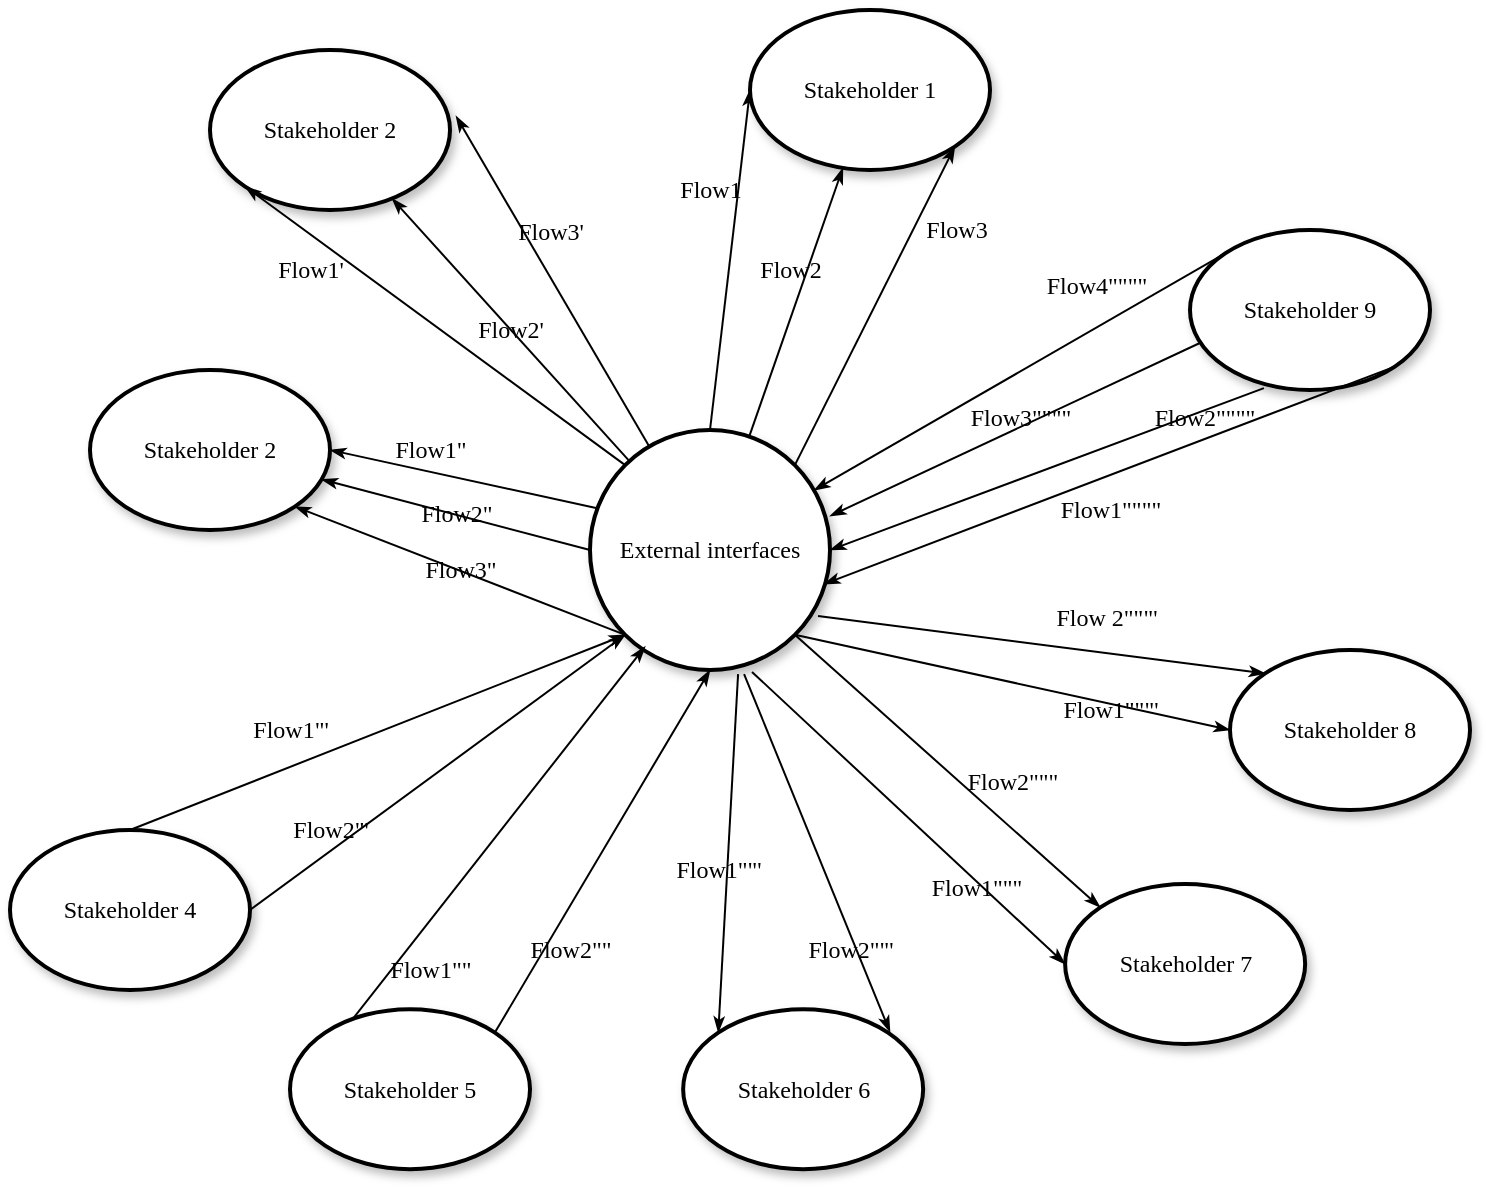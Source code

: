 <mxfile version="16.2.2" type="github">
  <diagram id="ffY1AQjXNi4-2BV3e61_" name="Page-1">
    <mxGraphModel dx="1186" dy="651" grid="1" gridSize="10" guides="1" tooltips="1" connect="1" arrows="1" fold="1" page="1" pageScale="1" pageWidth="827" pageHeight="1169" math="0" shadow="0">
      <root>
        <mxCell id="0" />
        <mxCell id="1" parent="0" />
        <mxCell id="t8yqKCW--O7kcGJ0muue-1" value="Stakeholder 2" style="ellipse;whiteSpace=wrap;html=1;rounded=1;shadow=1;comic=0;labelBackgroundColor=none;strokeWidth=2;fontFamily=Verdana;fontSize=12;align=center;" parent="1" vertex="1">
          <mxGeometry x="340" y="70" width="120" height="80" as="geometry" />
        </mxCell>
        <mxCell id="t8yqKCW--O7kcGJ0muue-2" value="Stakeholder 1" style="ellipse;whiteSpace=wrap;html=1;rounded=1;shadow=1;comic=0;labelBackgroundColor=none;strokeWidth=2;fontFamily=Verdana;fontSize=12;align=center;" parent="1" vertex="1">
          <mxGeometry x="610" y="50" width="120" height="80" as="geometry" />
        </mxCell>
        <mxCell id="t8yqKCW--O7kcGJ0muue-3" value="External interfaces" style="ellipse;whiteSpace=wrap;html=1;rounded=1;shadow=1;comic=0;labelBackgroundColor=none;strokeWidth=2;fontFamily=Verdana;fontSize=12;align=center;" parent="1" vertex="1">
          <mxGeometry x="530" y="260" width="120" height="120" as="geometry" />
        </mxCell>
        <mxCell id="t8yqKCW--O7kcGJ0muue-4" value="Stakeholder 2" style="ellipse;whiteSpace=wrap;html=1;rounded=1;shadow=1;comic=0;labelBackgroundColor=none;strokeWidth=2;fontFamily=Verdana;fontSize=12;align=center;" parent="1" vertex="1">
          <mxGeometry x="280" y="230" width="120" height="80" as="geometry" />
        </mxCell>
        <mxCell id="t8yqKCW--O7kcGJ0muue-5" value="Stakeholder 9" style="ellipse;whiteSpace=wrap;html=1;rounded=1;shadow=1;comic=0;labelBackgroundColor=none;strokeWidth=2;fontFamily=Verdana;fontSize=12;align=center;" parent="1" vertex="1">
          <mxGeometry x="830" y="160" width="120" height="80" as="geometry" />
        </mxCell>
        <mxCell id="t8yqKCW--O7kcGJ0muue-6" value="Flow2&#39;" style="edgeStyle=none;rounded=1;html=1;labelBackgroundColor=none;startArrow=none;startFill=0;startSize=5;endArrow=classicThin;endFill=1;endSize=5;jettySize=auto;orthogonalLoop=1;strokeColor=#000000;strokeWidth=1;fontFamily=Verdana;fontSize=12" parent="1" source="t8yqKCW--O7kcGJ0muue-3" target="t8yqKCW--O7kcGJ0muue-1" edge="1">
          <mxGeometry relative="1" as="geometry" />
        </mxCell>
        <mxCell id="t8yqKCW--O7kcGJ0muue-7" value="Flow2" style="edgeStyle=none;rounded=1;html=1;labelBackgroundColor=none;startArrow=none;startFill=0;startSize=5;endArrow=classicThin;endFill=1;endSize=5;jettySize=auto;orthogonalLoop=1;strokeColor=#000000;strokeWidth=1;fontFamily=Verdana;fontSize=12" parent="1" source="t8yqKCW--O7kcGJ0muue-3" target="t8yqKCW--O7kcGJ0muue-2" edge="1">
          <mxGeometry x="0.2" y="8" relative="1" as="geometry">
            <mxPoint as="offset" />
          </mxGeometry>
        </mxCell>
        <mxCell id="t8yqKCW--O7kcGJ0muue-8" value="Flow2&quot;" style="edgeStyle=none;rounded=1;html=1;labelBackgroundColor=none;startArrow=none;startFill=0;startSize=5;endArrow=classicThin;endFill=1;endSize=5;jettySize=auto;orthogonalLoop=1;strokeColor=#000000;strokeWidth=1;fontFamily=Verdana;fontSize=12;exitX=0;exitY=0.5;exitDx=0;exitDy=0;" parent="1" source="t8yqKCW--O7kcGJ0muue-3" target="t8yqKCW--O7kcGJ0muue-4" edge="1">
          <mxGeometry relative="1" as="geometry" />
        </mxCell>
        <mxCell id="t8yqKCW--O7kcGJ0muue-9" value="Flow3&quot;" style="edgeStyle=none;rounded=1;html=1;labelBackgroundColor=none;startArrow=none;startFill=0;startSize=5;endArrow=classicThin;endFill=1;endSize=5;jettySize=auto;orthogonalLoop=1;strokeColor=#000000;strokeWidth=1;fontFamily=Verdana;fontSize=12;exitX=0;exitY=1;exitDx=0;exitDy=0;entryX=1;entryY=1;entryDx=0;entryDy=0;" parent="1" source="t8yqKCW--O7kcGJ0muue-3" target="t8yqKCW--O7kcGJ0muue-4" edge="1">
          <mxGeometry relative="1" as="geometry">
            <mxPoint x="553.328" y="501.668" as="targetPoint" />
          </mxGeometry>
        </mxCell>
        <mxCell id="t8yqKCW--O7kcGJ0muue-10" value="Stakeholder 8" style="ellipse;whiteSpace=wrap;html=1;rounded=1;shadow=1;comic=0;labelBackgroundColor=none;strokeWidth=2;fontFamily=Verdana;fontSize=12;align=center;" parent="1" vertex="1">
          <mxGeometry x="850" y="370" width="120" height="80" as="geometry" />
        </mxCell>
        <mxCell id="t8yqKCW--O7kcGJ0muue-11" value="&lt;div&gt;Flow3&#39;&lt;br&gt;&lt;/div&gt;" style="edgeStyle=none;rounded=1;html=1;labelBackgroundColor=none;startArrow=none;startFill=0;startSize=5;endArrow=classicThin;endFill=1;endSize=5;jettySize=auto;orthogonalLoop=1;strokeColor=#000000;strokeWidth=1;fontFamily=Verdana;fontSize=12;entryX=1.025;entryY=0.413;entryDx=0;entryDy=0;entryPerimeter=0;" parent="1" source="t8yqKCW--O7kcGJ0muue-3" target="t8yqKCW--O7kcGJ0muue-1" edge="1">
          <mxGeometry x="0.238" y="-12" relative="1" as="geometry">
            <mxPoint x="510" y="120" as="targetPoint" />
            <mxPoint y="1" as="offset" />
          </mxGeometry>
        </mxCell>
        <mxCell id="t8yqKCW--O7kcGJ0muue-12" value="Flow1&#39;" style="edgeStyle=none;rounded=1;html=1;labelBackgroundColor=none;startArrow=none;startFill=0;startSize=5;endArrow=classicThin;endFill=1;endSize=5;jettySize=auto;orthogonalLoop=1;strokeColor=#000000;strokeWidth=1;fontFamily=Verdana;fontSize=12;exitX=0;exitY=0;exitDx=0;exitDy=0;entryX=0;entryY=1;entryDx=0;entryDy=0;" parent="1" source="t8yqKCW--O7kcGJ0muue-3" target="t8yqKCW--O7kcGJ0muue-1" edge="1">
          <mxGeometry x="0.569" y="14" relative="1" as="geometry">
            <mxPoint x="423" y="200" as="targetPoint" />
            <mxPoint y="1" as="offset" />
          </mxGeometry>
        </mxCell>
        <mxCell id="t8yqKCW--O7kcGJ0muue-13" value="Flow1&quot;" style="edgeStyle=none;rounded=1;html=1;labelBackgroundColor=none;startArrow=none;startFill=0;startSize=5;endArrow=classicThin;endFill=1;endSize=5;jettySize=auto;orthogonalLoop=1;strokeColor=#000000;strokeWidth=1;fontFamily=Verdana;fontSize=12;exitX=0.025;exitY=0.325;exitDx=0;exitDy=0;exitPerimeter=0;" parent="1" source="t8yqKCW--O7kcGJ0muue-3" edge="1">
          <mxGeometry x="0.282" y="-11" relative="1" as="geometry">
            <mxPoint x="559.652" y="285.592" as="sourcePoint" />
            <mxPoint x="400" y="270" as="targetPoint" />
            <mxPoint as="offset" />
          </mxGeometry>
        </mxCell>
        <mxCell id="t8yqKCW--O7kcGJ0muue-14" value="Flow1" style="edgeStyle=none;rounded=1;html=1;labelBackgroundColor=none;startArrow=none;startFill=0;startSize=5;endArrow=classicThin;endFill=1;endSize=5;jettySize=auto;orthogonalLoop=1;strokeColor=#000000;strokeWidth=1;fontFamily=Verdana;fontSize=12;entryX=0;entryY=0.5;entryDx=0;entryDy=0;exitX=0.5;exitY=0;exitDx=0;exitDy=0;" parent="1" source="t8yqKCW--O7kcGJ0muue-3" target="t8yqKCW--O7kcGJ0muue-2" edge="1">
          <mxGeometry x="0.393" y="14" relative="1" as="geometry">
            <mxPoint x="559.652" y="285.592" as="sourcePoint" />
            <mxPoint x="440.99" y="154.252" as="targetPoint" />
            <mxPoint as="offset" />
          </mxGeometry>
        </mxCell>
        <mxCell id="t8yqKCW--O7kcGJ0muue-15" value="&lt;div&gt;Flow3&lt;br&gt;&lt;/div&gt;" style="edgeStyle=none;rounded=1;html=1;labelBackgroundColor=none;startArrow=none;startFill=0;startSize=5;endArrow=classicThin;endFill=1;endSize=5;jettySize=auto;orthogonalLoop=1;strokeColor=#000000;strokeWidth=1;fontFamily=Verdana;fontSize=12;exitX=1;exitY=0;exitDx=0;exitDy=0;entryX=1;entryY=1;entryDx=0;entryDy=0;" parent="1" source="t8yqKCW--O7kcGJ0muue-3" target="t8yqKCW--O7kcGJ0muue-2" edge="1">
          <mxGeometry x="0.582" y="-19" relative="1" as="geometry">
            <mxPoint x="619.596" y="273.29" as="sourcePoint" />
            <mxPoint x="666.447" y="138.966" as="targetPoint" />
            <mxPoint as="offset" />
          </mxGeometry>
        </mxCell>
        <mxCell id="t8yqKCW--O7kcGJ0muue-16" value="Flow4&quot;&quot;&quot;&quot;" style="edgeStyle=none;rounded=1;html=1;labelBackgroundColor=none;startArrow=none;startFill=0;startSize=5;endArrow=classicThin;endFill=1;endSize=5;jettySize=auto;orthogonalLoop=1;strokeColor=#000000;strokeWidth=1;fontFamily=Verdana;fontSize=12;exitX=0;exitY=0;exitDx=0;exitDy=0;" parent="1" source="t8yqKCW--O7kcGJ0muue-5" target="t8yqKCW--O7kcGJ0muue-3" edge="1">
          <mxGeometry x="-0.462" y="-18" relative="1" as="geometry">
            <mxPoint x="650" y="320" as="sourcePoint" />
            <mxPoint x="620" y="100" as="targetPoint" />
            <mxPoint as="offset" />
          </mxGeometry>
        </mxCell>
        <mxCell id="t8yqKCW--O7kcGJ0muue-17" value="&lt;div&gt;&lt;div&gt;Flow3&quot;&quot;&quot;&quot;&lt;br&gt;&lt;/div&gt;&lt;/div&gt;" style="edgeStyle=none;rounded=1;html=1;labelBackgroundColor=none;startArrow=none;startFill=0;startSize=5;endArrow=classicThin;endFill=1;endSize=5;jettySize=auto;orthogonalLoop=1;strokeColor=#000000;strokeWidth=1;fontFamily=Verdana;fontSize=12;exitX=0.05;exitY=0.7;exitDx=0;exitDy=0;exitPerimeter=0;" parent="1" source="t8yqKCW--O7kcGJ0muue-5" edge="1">
          <mxGeometry x="-0.036" y="-4" relative="1" as="geometry">
            <mxPoint x="837.574" y="211.716" as="sourcePoint" />
            <mxPoint x="650" y="303" as="targetPoint" />
            <mxPoint as="offset" />
          </mxGeometry>
        </mxCell>
        <mxCell id="t8yqKCW--O7kcGJ0muue-18" value="Flow2&quot;&quot;&quot;&quot;" style="edgeStyle=none;rounded=1;html=1;labelBackgroundColor=none;startArrow=none;startFill=0;startSize=5;endArrow=classicThin;endFill=1;endSize=5;jettySize=auto;orthogonalLoop=1;strokeColor=#000000;strokeWidth=1;fontFamily=Verdana;fontSize=12;exitX=0.308;exitY=0.988;exitDx=0;exitDy=0;exitPerimeter=0;entryX=1;entryY=0.5;entryDx=0;entryDy=0;" parent="1" source="t8yqKCW--O7kcGJ0muue-5" target="t8yqKCW--O7kcGJ0muue-3" edge="1">
          <mxGeometry x="-0.716" y="4" relative="1" as="geometry">
            <mxPoint x="826" y="256" as="sourcePoint" />
            <mxPoint x="660" y="313" as="targetPoint" />
            <mxPoint as="offset" />
          </mxGeometry>
        </mxCell>
        <mxCell id="t8yqKCW--O7kcGJ0muue-19" value="Flow1&quot;&quot;&quot;&quot;" style="edgeStyle=none;rounded=1;html=1;labelBackgroundColor=none;startArrow=none;startFill=0;startSize=5;endArrow=classicThin;endFill=1;endSize=5;jettySize=auto;orthogonalLoop=1;strokeColor=#000000;strokeWidth=1;fontFamily=Verdana;fontSize=12;exitX=1;exitY=1;exitDx=0;exitDy=0;entryX=0.975;entryY=0.642;entryDx=0;entryDy=0;entryPerimeter=0;" parent="1" source="t8yqKCW--O7kcGJ0muue-5" target="t8yqKCW--O7kcGJ0muue-3" edge="1">
          <mxGeometry x="0.039" y="16" relative="1" as="geometry">
            <mxPoint x="876.96" y="249.04" as="sourcePoint" />
            <mxPoint x="660" y="330" as="targetPoint" />
            <mxPoint as="offset" />
          </mxGeometry>
        </mxCell>
        <mxCell id="t8yqKCW--O7kcGJ0muue-20" value="Flow 2&quot;&quot;&quot;&#39;" style="edgeStyle=none;rounded=1;html=1;labelBackgroundColor=none;startArrow=none;startFill=0;startSize=5;endArrow=classicThin;endFill=1;endSize=5;jettySize=auto;orthogonalLoop=1;strokeColor=#000000;strokeWidth=1;fontFamily=Verdana;fontSize=12;exitX=0.95;exitY=0.775;exitDx=0;exitDy=0;exitPerimeter=0;entryX=0;entryY=0;entryDx=0;entryDy=0;" parent="1" source="t8yqKCW--O7kcGJ0muue-3" target="t8yqKCW--O7kcGJ0muue-10" edge="1">
          <mxGeometry x="0.268" y="17" relative="1" as="geometry">
            <mxPoint x="857.574" y="181.716" as="sourcePoint" />
            <mxPoint x="870" y="390" as="targetPoint" />
            <mxPoint as="offset" />
          </mxGeometry>
        </mxCell>
        <mxCell id="t8yqKCW--O7kcGJ0muue-21" value="&lt;div&gt;Flow1&quot;&quot;&quot;&#39;&lt;br&gt;&lt;/div&gt;" style="edgeStyle=none;rounded=1;html=1;labelBackgroundColor=none;startArrow=none;startFill=0;startSize=5;endArrow=classicThin;endFill=1;endSize=5;jettySize=auto;orthogonalLoop=1;strokeColor=#000000;strokeWidth=1;fontFamily=Verdana;fontSize=12;exitX=1;exitY=1;exitDx=0;exitDy=0;entryX=0;entryY=0.5;entryDx=0;entryDy=0;" parent="1" source="t8yqKCW--O7kcGJ0muue-3" target="t8yqKCW--O7kcGJ0muue-10" edge="1">
          <mxGeometry x="0.454" y="-3" relative="1" as="geometry">
            <mxPoint x="654" y="363" as="sourcePoint" />
            <mxPoint x="877.574" y="391.716" as="targetPoint" />
            <mxPoint as="offset" />
          </mxGeometry>
        </mxCell>
        <mxCell id="t8yqKCW--O7kcGJ0muue-22" value="Stakeholder 7" style="ellipse;whiteSpace=wrap;html=1;rounded=1;shadow=1;comic=0;labelBackgroundColor=none;strokeWidth=2;fontFamily=Verdana;fontSize=12;align=center;" parent="1" vertex="1">
          <mxGeometry x="767.57" y="487" width="120" height="80" as="geometry" />
        </mxCell>
        <mxCell id="t8yqKCW--O7kcGJ0muue-23" value="Flow2&quot;&quot;&quot;" style="edgeStyle=none;rounded=1;html=1;labelBackgroundColor=none;startArrow=none;startFill=0;startSize=5;endArrow=classicThin;endFill=1;endSize=5;jettySize=auto;orthogonalLoop=1;strokeColor=#000000;strokeWidth=1;fontFamily=Verdana;fontSize=12;exitX=1;exitY=1;exitDx=0;exitDy=0;entryX=0;entryY=0;entryDx=0;entryDy=0;" parent="1" source="t8yqKCW--O7kcGJ0muue-3" target="t8yqKCW--O7kcGJ0muue-22" edge="1">
          <mxGeometry x="0.268" y="17" relative="1" as="geometry">
            <mxPoint x="561.57" y="470" as="sourcePoint" />
            <mxPoint x="787.57" y="507" as="targetPoint" />
            <mxPoint as="offset" />
          </mxGeometry>
        </mxCell>
        <mxCell id="t8yqKCW--O7kcGJ0muue-24" value="Flow1&quot;&quot;&quot;" style="edgeStyle=none;rounded=1;html=1;labelBackgroundColor=none;startArrow=none;startFill=0;startSize=5;endArrow=classicThin;endFill=1;endSize=5;jettySize=auto;orthogonalLoop=1;strokeColor=#000000;strokeWidth=1;fontFamily=Verdana;fontSize=12;exitX=0.675;exitY=1.008;exitDx=0;exitDy=0;entryX=0;entryY=0.5;entryDx=0;entryDy=0;exitPerimeter=0;" parent="1" source="t8yqKCW--O7kcGJ0muue-3" target="t8yqKCW--O7kcGJ0muue-22" edge="1">
          <mxGeometry x="0.454" y="-3" relative="1" as="geometry">
            <mxPoint x="549.996" y="479.426" as="sourcePoint" />
            <mxPoint x="795.144" y="508.716" as="targetPoint" />
            <mxPoint as="offset" />
          </mxGeometry>
        </mxCell>
        <mxCell id="t8yqKCW--O7kcGJ0muue-25" value="Stakeholder 6" style="ellipse;whiteSpace=wrap;html=1;rounded=1;shadow=1;comic=0;labelBackgroundColor=none;strokeWidth=2;fontFamily=Verdana;fontSize=12;align=center;" parent="1" vertex="1">
          <mxGeometry x="576.57" y="549.57" width="120" height="80" as="geometry" />
        </mxCell>
        <mxCell id="t8yqKCW--O7kcGJ0muue-26" value="Flow1&quot;&quot;&#39;" style="edgeStyle=none;rounded=1;html=1;labelBackgroundColor=none;startArrow=none;startFill=0;startSize=5;endArrow=classicThin;endFill=1;endSize=5;jettySize=auto;orthogonalLoop=1;strokeColor=#000000;strokeWidth=1;fontFamily=Verdana;fontSize=12;exitX=0.617;exitY=1.017;exitDx=0;exitDy=0;entryX=0;entryY=0;entryDx=0;entryDy=0;exitPerimeter=0;" parent="1" source="t8yqKCW--O7kcGJ0muue-3" target="t8yqKCW--O7kcGJ0muue-25" edge="1">
          <mxGeometry x="0.096" y="-4" relative="1" as="geometry">
            <mxPoint x="420" y="443.53" as="sourcePoint" />
            <mxPoint x="604.144" y="571.286" as="targetPoint" />
            <mxPoint x="-1" as="offset" />
          </mxGeometry>
        </mxCell>
        <mxCell id="t8yqKCW--O7kcGJ0muue-27" value="Flow2&quot;&quot;&#39;" style="edgeStyle=none;rounded=1;html=1;labelBackgroundColor=none;startArrow=none;startFill=0;startSize=5;endArrow=classicThin;endFill=1;endSize=5;jettySize=auto;orthogonalLoop=1;strokeColor=#000000;strokeWidth=1;fontFamily=Verdana;fontSize=12;exitX=0.642;exitY=1.017;exitDx=0;exitDy=0;exitPerimeter=0;" parent="1" source="t8yqKCW--O7kcGJ0muue-3" edge="1">
          <mxGeometry x="0.529" y="-3" relative="1" as="geometry">
            <mxPoint x="441.426" y="424.996" as="sourcePoint" />
            <mxPoint x="680" y="561" as="targetPoint" />
            <mxPoint as="offset" />
          </mxGeometry>
        </mxCell>
        <mxCell id="t8yqKCW--O7kcGJ0muue-28" value="Stakeholder 5" style="ellipse;whiteSpace=wrap;html=1;rounded=1;shadow=1;comic=0;labelBackgroundColor=none;strokeWidth=2;fontFamily=Verdana;fontSize=12;align=center;" parent="1" vertex="1">
          <mxGeometry x="380.0" y="549.57" width="120" height="80" as="geometry" />
        </mxCell>
        <mxCell id="t8yqKCW--O7kcGJ0muue-29" value="Flow2&quot;&quot;" style="edgeStyle=none;rounded=1;html=1;labelBackgroundColor=none;startArrow=none;startFill=0;startSize=5;endArrow=classicThin;endFill=1;endSize=5;jettySize=auto;orthogonalLoop=1;strokeColor=#000000;strokeWidth=1;fontFamily=Verdana;fontSize=12;exitX=1;exitY=0;exitDx=0;exitDy=0;entryX=0.5;entryY=1;entryDx=0;entryDy=0;" parent="1" source="t8yqKCW--O7kcGJ0muue-28" target="t8yqKCW--O7kcGJ0muue-3" edge="1">
          <mxGeometry x="-0.481" y="-11" relative="1" as="geometry">
            <mxPoint x="543" y="309" as="sourcePoint" />
            <mxPoint x="410" y="280" as="targetPoint" />
            <mxPoint as="offset" />
          </mxGeometry>
        </mxCell>
        <mxCell id="t8yqKCW--O7kcGJ0muue-30" value="Flow1&quot;&quot;" style="edgeStyle=none;rounded=1;html=1;labelBackgroundColor=none;startArrow=none;startFill=0;startSize=5;endArrow=classicThin;endFill=1;endSize=5;jettySize=auto;orthogonalLoop=1;strokeColor=#000000;strokeWidth=1;fontFamily=Verdana;fontSize=12;exitX=0.258;exitY=0.068;exitDx=0;exitDy=0;entryX=0.5;entryY=1;entryDx=0;entryDy=0;exitPerimeter=0;" parent="1" source="t8yqKCW--O7kcGJ0muue-28" edge="1">
          <mxGeometry x="-0.631" y="-15" relative="1" as="geometry">
            <mxPoint x="449.996" y="549.566" as="sourcePoint" />
            <mxPoint x="557.57" y="368.28" as="targetPoint" />
            <mxPoint as="offset" />
          </mxGeometry>
        </mxCell>
        <mxCell id="t8yqKCW--O7kcGJ0muue-31" value="Stakeholder 4" style="ellipse;whiteSpace=wrap;html=1;rounded=1;shadow=1;comic=0;labelBackgroundColor=none;strokeWidth=2;fontFamily=Verdana;fontSize=12;align=center;" parent="1" vertex="1">
          <mxGeometry x="240.0" y="460.0" width="120" height="80" as="geometry" />
        </mxCell>
        <mxCell id="t8yqKCW--O7kcGJ0muue-32" value="Flow1&quot;&#39;" style="edgeStyle=none;rounded=1;html=1;labelBackgroundColor=none;startArrow=none;startFill=0;startSize=5;endArrow=classicThin;endFill=1;endSize=5;jettySize=auto;orthogonalLoop=1;strokeColor=#000000;strokeWidth=1;fontFamily=Verdana;fontSize=12;exitX=0.5;exitY=0;exitDx=0;exitDy=0;entryX=0;entryY=1;entryDx=0;entryDy=0;" parent="1" source="t8yqKCW--O7kcGJ0muue-31" target="t8yqKCW--O7kcGJ0muue-3" edge="1">
          <mxGeometry x="-0.303" y="17" relative="1" as="geometry">
            <mxPoint x="313.39" y="486.73" as="sourcePoint" />
            <mxPoint x="460.0" y="300" as="targetPoint" />
            <mxPoint as="offset" />
          </mxGeometry>
        </mxCell>
        <mxCell id="t8yqKCW--O7kcGJ0muue-33" value="Flow2&quot;&#39;" style="edgeStyle=none;rounded=1;html=1;labelBackgroundColor=none;startArrow=none;startFill=0;startSize=5;endArrow=classicThin;endFill=1;endSize=5;jettySize=auto;orthogonalLoop=1;strokeColor=#000000;strokeWidth=1;fontFamily=Verdana;fontSize=12;exitX=1;exitY=0.5;exitDx=0;exitDy=0;entryX=0;entryY=1;entryDx=0;entryDy=0;" parent="1" source="t8yqKCW--O7kcGJ0muue-31" target="t8yqKCW--O7kcGJ0muue-3" edge="1">
          <mxGeometry x="-0.519" y="9" relative="1" as="geometry">
            <mxPoint x="310" y="470" as="sourcePoint" />
            <mxPoint x="557.574" y="372.426" as="targetPoint" />
            <mxPoint as="offset" />
          </mxGeometry>
        </mxCell>
      </root>
    </mxGraphModel>
  </diagram>
</mxfile>
